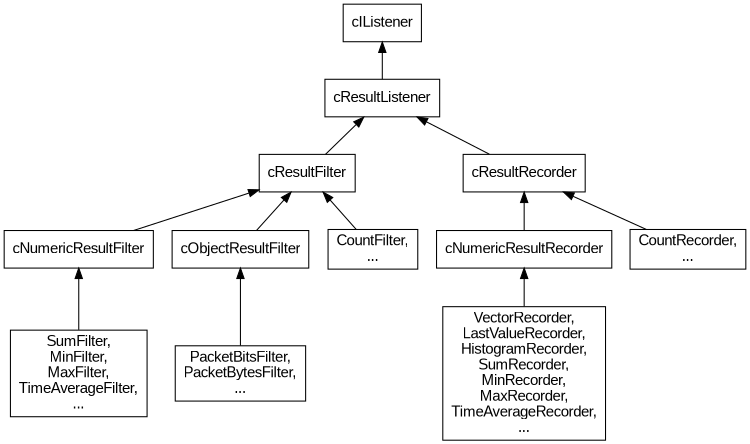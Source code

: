 digraph g {
        fontsize=12; size="5,5";
        node [fontname="Arial"];
        edge [fontname="Arial"];

        node [shape = "rectangle"];
        edge [dir = "back"];

        cIListener -> cResultListener;
        cResultListener -> cResultFilter;
        cResultListener -> cResultRecorder;
        cResultFilter -> cNumericResultFilter;
        cResultFilter -> cObjectResultFilter;
        cResultRecorder -> cNumericResultRecorder;

        cResultFilter -> "CountFilter,\n...";
        cNumericResultFilter -> "SumFilter,\nMinFilter,\nMaxFilter,\nTimeAverageFilter,\n...";
        cObjectResultFilter -> "PacketBitsFilter,\nPacketBytesFilter,\n...";
        cResultRecorder -> "CountRecorder,\n...";
        cNumericResultRecorder -> "VectorRecorder,\nLastValueRecorder,\nHistogramRecorder,\nSumRecorder,\nMinRecorder,\nMaxRecorder,\nTimeAverageRecorder,\n...";
}
